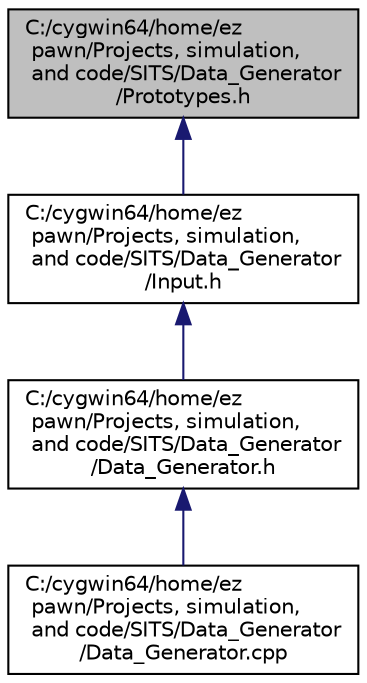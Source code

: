 digraph "C:/cygwin64/home/ez pawn/Projects, simulation, and code/SITS/Data_Generator/Prototypes.h"
{
  edge [fontname="Helvetica",fontsize="10",labelfontname="Helvetica",labelfontsize="10"];
  node [fontname="Helvetica",fontsize="10",shape=record];
  Node8 [label="C:/cygwin64/home/ez\l pawn/Projects, simulation,\l and code/SITS/Data_Generator\l/Prototypes.h",height=0.2,width=0.4,color="black", fillcolor="grey75", style="filled", fontcolor="black"];
  Node8 -> Node9 [dir="back",color="midnightblue",fontsize="10",style="solid",fontname="Helvetica"];
  Node9 [label="C:/cygwin64/home/ez\l pawn/Projects, simulation,\l and code/SITS/Data_Generator\l/Input.h",height=0.2,width=0.4,color="black", fillcolor="white", style="filled",URL="$_data___generator_2_input_8h.html"];
  Node9 -> Node10 [dir="back",color="midnightblue",fontsize="10",style="solid",fontname="Helvetica"];
  Node10 [label="C:/cygwin64/home/ez\l pawn/Projects, simulation,\l and code/SITS/Data_Generator\l/Data_Generator.h",height=0.2,width=0.4,color="black", fillcolor="white", style="filled",URL="$_data___generator_8h.html"];
  Node10 -> Node11 [dir="back",color="midnightblue",fontsize="10",style="solid",fontname="Helvetica"];
  Node11 [label="C:/cygwin64/home/ez\l pawn/Projects, simulation,\l and code/SITS/Data_Generator\l/Data_Generator.cpp",height=0.2,width=0.4,color="black", fillcolor="white", style="filled",URL="$_data___generator_8cpp.html"];
}
